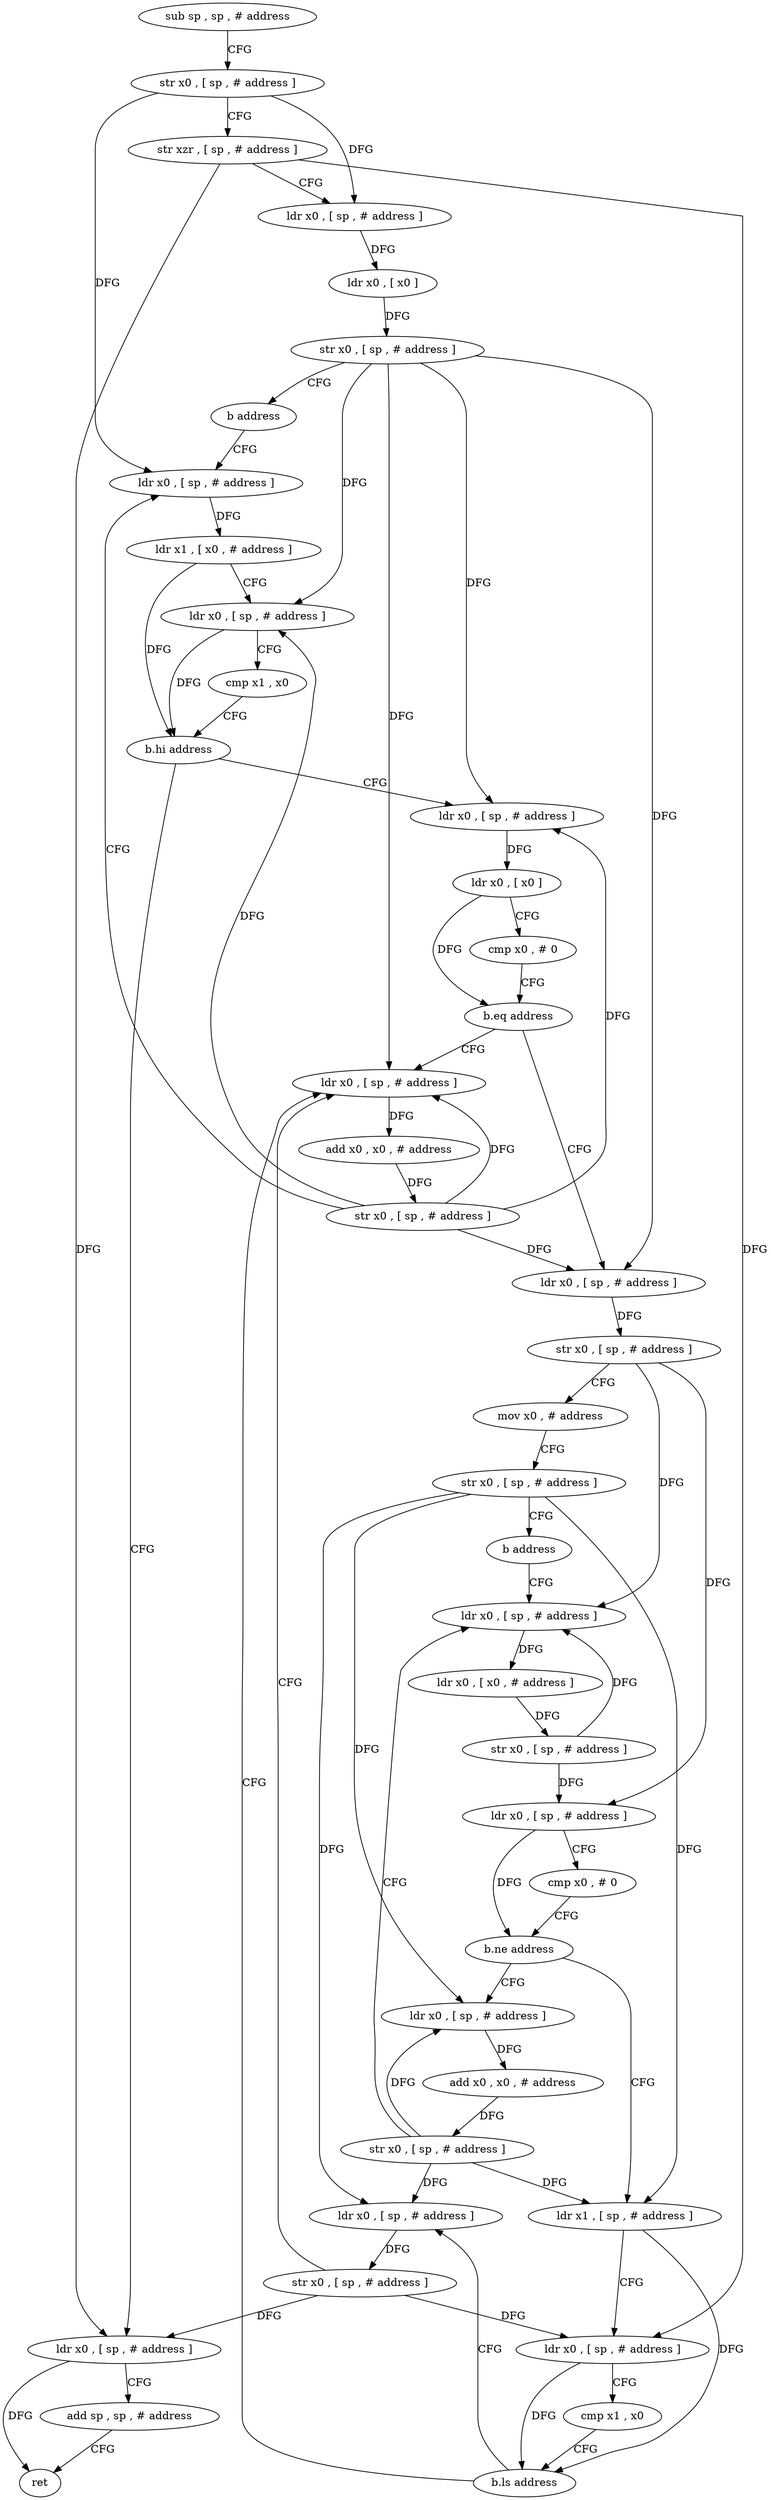 digraph "func" {
"4315728" [label = "sub sp , sp , # address" ]
"4315732" [label = "str x0 , [ sp , # address ]" ]
"4315736" [label = "str xzr , [ sp , # address ]" ]
"4315740" [label = "ldr x0 , [ sp , # address ]" ]
"4315744" [label = "ldr x0 , [ x0 ]" ]
"4315748" [label = "str x0 , [ sp , # address ]" ]
"4315752" [label = "b address" ]
"4315864" [label = "ldr x0 , [ sp , # address ]" ]
"4315868" [label = "ldr x1 , [ x0 , # address ]" ]
"4315872" [label = "ldr x0 , [ sp , # address ]" ]
"4315876" [label = "cmp x1 , x0" ]
"4315880" [label = "b.hi address" ]
"4315756" [label = "ldr x0 , [ sp , # address ]" ]
"4315884" [label = "ldr x0 , [ sp , # address ]" ]
"4315760" [label = "ldr x0 , [ x0 ]" ]
"4315764" [label = "cmp x0 , # 0" ]
"4315768" [label = "b.eq address" ]
"4315852" [label = "ldr x0 , [ sp , # address ]" ]
"4315772" [label = "ldr x0 , [ sp , # address ]" ]
"4315888" [label = "add sp , sp , # address" ]
"4315892" [label = "ret" ]
"4315856" [label = "add x0 , x0 , # address" ]
"4315860" [label = "str x0 , [ sp , # address ]" ]
"4315776" [label = "str x0 , [ sp , # address ]" ]
"4315780" [label = "mov x0 , # address" ]
"4315784" [label = "str x0 , [ sp , # address ]" ]
"4315788" [label = "b address" ]
"4315804" [label = "ldr x0 , [ sp , # address ]" ]
"4315808" [label = "ldr x0 , [ x0 , # address ]" ]
"4315812" [label = "str x0 , [ sp , # address ]" ]
"4315816" [label = "ldr x0 , [ sp , # address ]" ]
"4315820" [label = "cmp x0 , # 0" ]
"4315824" [label = "b.ne address" ]
"4315792" [label = "ldr x0 , [ sp , # address ]" ]
"4315828" [label = "ldr x1 , [ sp , # address ]" ]
"4315796" [label = "add x0 , x0 , # address" ]
"4315800" [label = "str x0 , [ sp , # address ]" ]
"4315832" [label = "ldr x0 , [ sp , # address ]" ]
"4315836" [label = "cmp x1 , x0" ]
"4315840" [label = "b.ls address" ]
"4315844" [label = "ldr x0 , [ sp , # address ]" ]
"4315848" [label = "str x0 , [ sp , # address ]" ]
"4315728" -> "4315732" [ label = "CFG" ]
"4315732" -> "4315736" [ label = "CFG" ]
"4315732" -> "4315740" [ label = "DFG" ]
"4315732" -> "4315864" [ label = "DFG" ]
"4315736" -> "4315740" [ label = "CFG" ]
"4315736" -> "4315884" [ label = "DFG" ]
"4315736" -> "4315832" [ label = "DFG" ]
"4315740" -> "4315744" [ label = "DFG" ]
"4315744" -> "4315748" [ label = "DFG" ]
"4315748" -> "4315752" [ label = "CFG" ]
"4315748" -> "4315872" [ label = "DFG" ]
"4315748" -> "4315756" [ label = "DFG" ]
"4315748" -> "4315852" [ label = "DFG" ]
"4315748" -> "4315772" [ label = "DFG" ]
"4315752" -> "4315864" [ label = "CFG" ]
"4315864" -> "4315868" [ label = "DFG" ]
"4315868" -> "4315872" [ label = "CFG" ]
"4315868" -> "4315880" [ label = "DFG" ]
"4315872" -> "4315876" [ label = "CFG" ]
"4315872" -> "4315880" [ label = "DFG" ]
"4315876" -> "4315880" [ label = "CFG" ]
"4315880" -> "4315756" [ label = "CFG" ]
"4315880" -> "4315884" [ label = "CFG" ]
"4315756" -> "4315760" [ label = "DFG" ]
"4315884" -> "4315888" [ label = "CFG" ]
"4315884" -> "4315892" [ label = "DFG" ]
"4315760" -> "4315764" [ label = "CFG" ]
"4315760" -> "4315768" [ label = "DFG" ]
"4315764" -> "4315768" [ label = "CFG" ]
"4315768" -> "4315852" [ label = "CFG" ]
"4315768" -> "4315772" [ label = "CFG" ]
"4315852" -> "4315856" [ label = "DFG" ]
"4315772" -> "4315776" [ label = "DFG" ]
"4315888" -> "4315892" [ label = "CFG" ]
"4315856" -> "4315860" [ label = "DFG" ]
"4315860" -> "4315864" [ label = "CFG" ]
"4315860" -> "4315872" [ label = "DFG" ]
"4315860" -> "4315756" [ label = "DFG" ]
"4315860" -> "4315852" [ label = "DFG" ]
"4315860" -> "4315772" [ label = "DFG" ]
"4315776" -> "4315780" [ label = "CFG" ]
"4315776" -> "4315804" [ label = "DFG" ]
"4315776" -> "4315816" [ label = "DFG" ]
"4315780" -> "4315784" [ label = "CFG" ]
"4315784" -> "4315788" [ label = "CFG" ]
"4315784" -> "4315792" [ label = "DFG" ]
"4315784" -> "4315828" [ label = "DFG" ]
"4315784" -> "4315844" [ label = "DFG" ]
"4315788" -> "4315804" [ label = "CFG" ]
"4315804" -> "4315808" [ label = "DFG" ]
"4315808" -> "4315812" [ label = "DFG" ]
"4315812" -> "4315816" [ label = "DFG" ]
"4315812" -> "4315804" [ label = "DFG" ]
"4315816" -> "4315820" [ label = "CFG" ]
"4315816" -> "4315824" [ label = "DFG" ]
"4315820" -> "4315824" [ label = "CFG" ]
"4315824" -> "4315792" [ label = "CFG" ]
"4315824" -> "4315828" [ label = "CFG" ]
"4315792" -> "4315796" [ label = "DFG" ]
"4315828" -> "4315832" [ label = "CFG" ]
"4315828" -> "4315840" [ label = "DFG" ]
"4315796" -> "4315800" [ label = "DFG" ]
"4315800" -> "4315804" [ label = "CFG" ]
"4315800" -> "4315792" [ label = "DFG" ]
"4315800" -> "4315828" [ label = "DFG" ]
"4315800" -> "4315844" [ label = "DFG" ]
"4315832" -> "4315836" [ label = "CFG" ]
"4315832" -> "4315840" [ label = "DFG" ]
"4315836" -> "4315840" [ label = "CFG" ]
"4315840" -> "4315852" [ label = "CFG" ]
"4315840" -> "4315844" [ label = "CFG" ]
"4315844" -> "4315848" [ label = "DFG" ]
"4315848" -> "4315852" [ label = "CFG" ]
"4315848" -> "4315884" [ label = "DFG" ]
"4315848" -> "4315832" [ label = "DFG" ]
}
